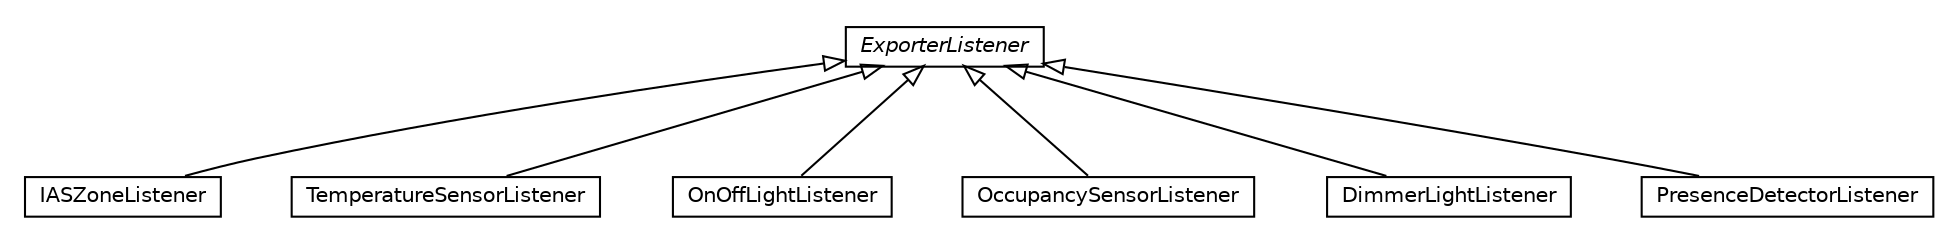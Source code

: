#!/usr/local/bin/dot
#
# Class diagram 
# Generated by UMLGraph version R5_6-24-gf6e263 (http://www.umlgraph.org/)
#

digraph G {
	edge [fontname="Helvetica",fontsize=10,labelfontname="Helvetica",labelfontsize=10];
	node [fontname="Helvetica",fontsize=10,shape=plaintext];
	nodesep=0.25;
	ranksep=0.5;
	// org.universAAL.hw.exporter.zigbee.ha.devices.listeners.ExporterListener
	c849712 [label=<<table title="org.universAAL.hw.exporter.zigbee.ha.devices.listeners.ExporterListener" border="0" cellborder="1" cellspacing="0" cellpadding="2" port="p" href="./ExporterListener.html">
		<tr><td><table border="0" cellspacing="0" cellpadding="1">
<tr><td align="center" balign="center"><font face="Helvetica-Oblique"> ExporterListener </font></td></tr>
		</table></td></tr>
		</table>>, URL="./ExporterListener.html", fontname="Helvetica", fontcolor="black", fontsize=10.0];
	// org.universAAL.hw.exporter.zigbee.ha.devices.listeners.IASZoneListener
	c849713 [label=<<table title="org.universAAL.hw.exporter.zigbee.ha.devices.listeners.IASZoneListener" border="0" cellborder="1" cellspacing="0" cellpadding="2" port="p" href="./IASZoneListener.html">
		<tr><td><table border="0" cellspacing="0" cellpadding="1">
<tr><td align="center" balign="center"> IASZoneListener </td></tr>
		</table></td></tr>
		</table>>, URL="./IASZoneListener.html", fontname="Helvetica", fontcolor="black", fontsize=10.0];
	// org.universAAL.hw.exporter.zigbee.ha.devices.listeners.TemperatureSensorListener
	c849714 [label=<<table title="org.universAAL.hw.exporter.zigbee.ha.devices.listeners.TemperatureSensorListener" border="0" cellborder="1" cellspacing="0" cellpadding="2" port="p" href="./TemperatureSensorListener.html">
		<tr><td><table border="0" cellspacing="0" cellpadding="1">
<tr><td align="center" balign="center"> TemperatureSensorListener </td></tr>
		</table></td></tr>
		</table>>, URL="./TemperatureSensorListener.html", fontname="Helvetica", fontcolor="black", fontsize=10.0];
	// org.universAAL.hw.exporter.zigbee.ha.devices.listeners.OnOffLightListener
	c849715 [label=<<table title="org.universAAL.hw.exporter.zigbee.ha.devices.listeners.OnOffLightListener" border="0" cellborder="1" cellspacing="0" cellpadding="2" port="p" href="./OnOffLightListener.html">
		<tr><td><table border="0" cellspacing="0" cellpadding="1">
<tr><td align="center" balign="center"> OnOffLightListener </td></tr>
		</table></td></tr>
		</table>>, URL="./OnOffLightListener.html", fontname="Helvetica", fontcolor="black", fontsize=10.0];
	// org.universAAL.hw.exporter.zigbee.ha.devices.listeners.OccupancySensorListener
	c849716 [label=<<table title="org.universAAL.hw.exporter.zigbee.ha.devices.listeners.OccupancySensorListener" border="0" cellborder="1" cellspacing="0" cellpadding="2" port="p" href="./OccupancySensorListener.html">
		<tr><td><table border="0" cellspacing="0" cellpadding="1">
<tr><td align="center" balign="center"> OccupancySensorListener </td></tr>
		</table></td></tr>
		</table>>, URL="./OccupancySensorListener.html", fontname="Helvetica", fontcolor="black", fontsize=10.0];
	// org.universAAL.hw.exporter.zigbee.ha.devices.listeners.DimmerLightListener
	c849717 [label=<<table title="org.universAAL.hw.exporter.zigbee.ha.devices.listeners.DimmerLightListener" border="0" cellborder="1" cellspacing="0" cellpadding="2" port="p" href="./DimmerLightListener.html">
		<tr><td><table border="0" cellspacing="0" cellpadding="1">
<tr><td align="center" balign="center"> DimmerLightListener </td></tr>
		</table></td></tr>
		</table>>, URL="./DimmerLightListener.html", fontname="Helvetica", fontcolor="black", fontsize=10.0];
	// org.universAAL.hw.exporter.zigbee.ha.devices.listeners.PresenceDetectorListener
	c849718 [label=<<table title="org.universAAL.hw.exporter.zigbee.ha.devices.listeners.PresenceDetectorListener" border="0" cellborder="1" cellspacing="0" cellpadding="2" port="p" href="./PresenceDetectorListener.html">
		<tr><td><table border="0" cellspacing="0" cellpadding="1">
<tr><td align="center" balign="center"> PresenceDetectorListener </td></tr>
		</table></td></tr>
		</table>>, URL="./PresenceDetectorListener.html", fontname="Helvetica", fontcolor="black", fontsize=10.0];
	//org.universAAL.hw.exporter.zigbee.ha.devices.listeners.IASZoneListener extends org.universAAL.hw.exporter.zigbee.ha.devices.listeners.ExporterListener
	c849712:p -> c849713:p [dir=back,arrowtail=empty];
	//org.universAAL.hw.exporter.zigbee.ha.devices.listeners.TemperatureSensorListener extends org.universAAL.hw.exporter.zigbee.ha.devices.listeners.ExporterListener
	c849712:p -> c849714:p [dir=back,arrowtail=empty];
	//org.universAAL.hw.exporter.zigbee.ha.devices.listeners.OnOffLightListener extends org.universAAL.hw.exporter.zigbee.ha.devices.listeners.ExporterListener
	c849712:p -> c849715:p [dir=back,arrowtail=empty];
	//org.universAAL.hw.exporter.zigbee.ha.devices.listeners.OccupancySensorListener extends org.universAAL.hw.exporter.zigbee.ha.devices.listeners.ExporterListener
	c849712:p -> c849716:p [dir=back,arrowtail=empty];
	//org.universAAL.hw.exporter.zigbee.ha.devices.listeners.DimmerLightListener extends org.universAAL.hw.exporter.zigbee.ha.devices.listeners.ExporterListener
	c849712:p -> c849717:p [dir=back,arrowtail=empty];
	//org.universAAL.hw.exporter.zigbee.ha.devices.listeners.PresenceDetectorListener extends org.universAAL.hw.exporter.zigbee.ha.devices.listeners.ExporterListener
	c849712:p -> c849718:p [dir=back,arrowtail=empty];
}

